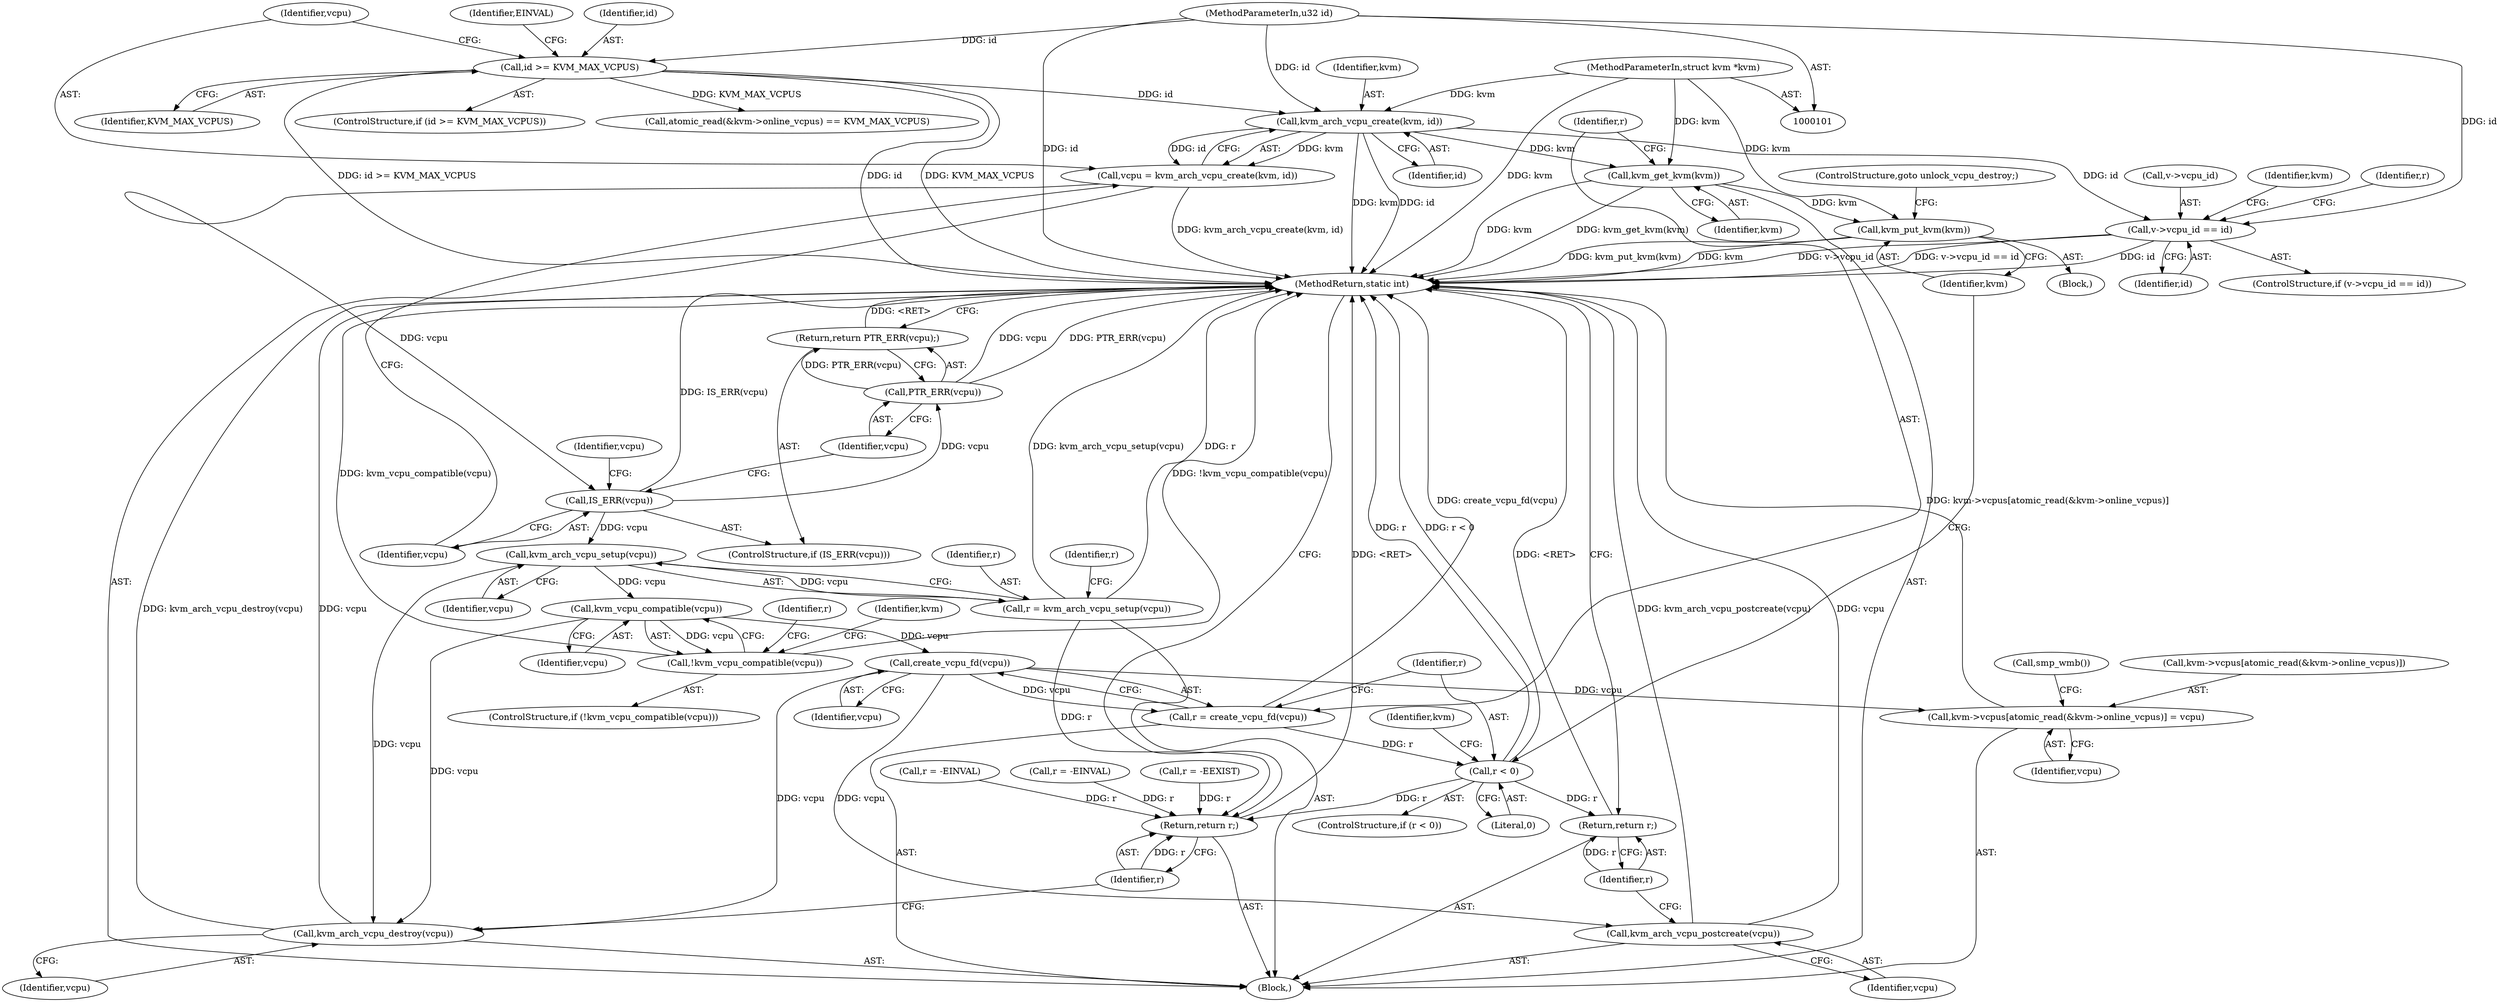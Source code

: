 digraph "0_linux_338c7dbadd2671189cec7faf64c84d01071b3f96@API" {
"1000117" [label="(Call,kvm_arch_vcpu_create(kvm, id))"];
"1000102" [label="(MethodParameterIn,struct kvm *kvm)"];
"1000109" [label="(Call,id >= KVM_MAX_VCPUS)"];
"1000103" [label="(MethodParameterIn,u32 id)"];
"1000115" [label="(Call,vcpu = kvm_arch_vcpu_create(kvm, id))"];
"1000121" [label="(Call,IS_ERR(vcpu))"];
"1000124" [label="(Call,PTR_ERR(vcpu))"];
"1000123" [label="(Return,return PTR_ERR(vcpu);)"];
"1000135" [label="(Call,kvm_arch_vcpu_setup(vcpu))"];
"1000133" [label="(Call,r = kvm_arch_vcpu_setup(vcpu))"];
"1000240" [label="(Return,return r;)"];
"1000147" [label="(Call,kvm_vcpu_compatible(vcpu))"];
"1000146" [label="(Call,!kvm_vcpu_compatible(vcpu))"];
"1000195" [label="(Call,create_vcpu_fd(vcpu))"];
"1000193" [label="(Call,r = create_vcpu_fd(vcpu))"];
"1000198" [label="(Call,r < 0)"];
"1000229" [label="(Return,return r;)"];
"1000205" [label="(Call,kvm->vcpus[atomic_read(&kvm->online_vcpus)] = vcpu)"];
"1000227" [label="(Call,kvm_arch_vcpu_postcreate(vcpu))"];
"1000238" [label="(Call,kvm_arch_vcpu_destroy(vcpu))"];
"1000170" [label="(Call,v->vcpu_id == id)"];
"1000191" [label="(Call,kvm_get_kvm(kvm))"];
"1000202" [label="(Call,kvm_put_kvm(kvm))"];
"1000129" [label="(Identifier,vcpu)"];
"1000238" [label="(Call,kvm_arch_vcpu_destroy(vcpu))"];
"1000125" [label="(Identifier,vcpu)"];
"1000104" [label="(Block,)"];
"1000195" [label="(Call,create_vcpu_fd(vcpu))"];
"1000202" [label="(Call,kvm_put_kvm(kvm))"];
"1000115" [label="(Call,vcpu = kvm_arch_vcpu_create(kvm, id))"];
"1000216" [label="(Call,smp_wmb())"];
"1000171" [label="(Call,v->vcpu_id)"];
"1000136" [label="(Identifier,vcpu)"];
"1000198" [label="(Call,r < 0)"];
"1000191" [label="(Call,kvm_get_kvm(kvm))"];
"1000108" [label="(ControlStructure,if (id >= KVM_MAX_VCPUS))"];
"1000160" [label="(Identifier,kvm)"];
"1000150" [label="(Call,r = -EINVAL)"];
"1000197" [label="(ControlStructure,if (r < 0))"];
"1000116" [label="(Identifier,vcpu)"];
"1000164" [label="(Call,r = -EINVAL)"];
"1000200" [label="(Literal,0)"];
"1000230" [label="(Identifier,r)"];
"1000227" [label="(Call,kvm_arch_vcpu_postcreate(vcpu))"];
"1000169" [label="(ControlStructure,if (v->vcpu_id == id))"];
"1000170" [label="(Call,v->vcpu_id == id)"];
"1000119" [label="(Identifier,id)"];
"1000133" [label="(Call,r = kvm_arch_vcpu_setup(vcpu))"];
"1000134" [label="(Identifier,r)"];
"1000156" [label="(Call,atomic_read(&kvm->online_vcpus) == KVM_MAX_VCPUS)"];
"1000228" [label="(Identifier,vcpu)"];
"1000201" [label="(Block,)"];
"1000196" [label="(Identifier,vcpu)"];
"1000204" [label="(ControlStructure,goto unlock_vcpu_destroy;)"];
"1000123" [label="(Return,return PTR_ERR(vcpu);)"];
"1000208" [label="(Identifier,kvm)"];
"1000174" [label="(Identifier,id)"];
"1000206" [label="(Call,kvm->vcpus[atomic_read(&kvm->online_vcpus)])"];
"1000192" [label="(Identifier,kvm)"];
"1000205" [label="(Call,kvm->vcpus[atomic_read(&kvm->online_vcpus)] = vcpu)"];
"1000135" [label="(Call,kvm_arch_vcpu_setup(vcpu))"];
"1000117" [label="(Call,kvm_arch_vcpu_create(kvm, id))"];
"1000121" [label="(Call,IS_ERR(vcpu))"];
"1000194" [label="(Identifier,r)"];
"1000184" [label="(Identifier,kvm)"];
"1000110" [label="(Identifier,id)"];
"1000215" [label="(Identifier,vcpu)"];
"1000148" [label="(Identifier,vcpu)"];
"1000111" [label="(Identifier,KVM_MAX_VCPUS)"];
"1000203" [label="(Identifier,kvm)"];
"1000120" [label="(ControlStructure,if (IS_ERR(vcpu)))"];
"1000176" [label="(Call,r = -EEXIST)"];
"1000124" [label="(Call,PTR_ERR(vcpu))"];
"1000242" [label="(MethodReturn,static int)"];
"1000102" [label="(MethodParameterIn,struct kvm *kvm)"];
"1000103" [label="(MethodParameterIn,u32 id)"];
"1000138" [label="(Identifier,r)"];
"1000122" [label="(Identifier,vcpu)"];
"1000114" [label="(Identifier,EINVAL)"];
"1000241" [label="(Identifier,r)"];
"1000146" [label="(Call,!kvm_vcpu_compatible(vcpu))"];
"1000199" [label="(Identifier,r)"];
"1000109" [label="(Call,id >= KVM_MAX_VCPUS)"];
"1000193" [label="(Call,r = create_vcpu_fd(vcpu))"];
"1000229" [label="(Return,return r;)"];
"1000151" [label="(Identifier,r)"];
"1000118" [label="(Identifier,kvm)"];
"1000147" [label="(Call,kvm_vcpu_compatible(vcpu))"];
"1000177" [label="(Identifier,r)"];
"1000240" [label="(Return,return r;)"];
"1000145" [label="(ControlStructure,if (!kvm_vcpu_compatible(vcpu)))"];
"1000239" [label="(Identifier,vcpu)"];
"1000117" -> "1000115"  [label="AST: "];
"1000117" -> "1000119"  [label="CFG: "];
"1000118" -> "1000117"  [label="AST: "];
"1000119" -> "1000117"  [label="AST: "];
"1000115" -> "1000117"  [label="CFG: "];
"1000117" -> "1000242"  [label="DDG: kvm"];
"1000117" -> "1000242"  [label="DDG: id"];
"1000117" -> "1000115"  [label="DDG: kvm"];
"1000117" -> "1000115"  [label="DDG: id"];
"1000102" -> "1000117"  [label="DDG: kvm"];
"1000109" -> "1000117"  [label="DDG: id"];
"1000103" -> "1000117"  [label="DDG: id"];
"1000117" -> "1000170"  [label="DDG: id"];
"1000117" -> "1000191"  [label="DDG: kvm"];
"1000102" -> "1000101"  [label="AST: "];
"1000102" -> "1000242"  [label="DDG: kvm"];
"1000102" -> "1000191"  [label="DDG: kvm"];
"1000102" -> "1000202"  [label="DDG: kvm"];
"1000109" -> "1000108"  [label="AST: "];
"1000109" -> "1000111"  [label="CFG: "];
"1000110" -> "1000109"  [label="AST: "];
"1000111" -> "1000109"  [label="AST: "];
"1000114" -> "1000109"  [label="CFG: "];
"1000116" -> "1000109"  [label="CFG: "];
"1000109" -> "1000242"  [label="DDG: id"];
"1000109" -> "1000242"  [label="DDG: KVM_MAX_VCPUS"];
"1000109" -> "1000242"  [label="DDG: id >= KVM_MAX_VCPUS"];
"1000103" -> "1000109"  [label="DDG: id"];
"1000109" -> "1000156"  [label="DDG: KVM_MAX_VCPUS"];
"1000103" -> "1000101"  [label="AST: "];
"1000103" -> "1000242"  [label="DDG: id"];
"1000103" -> "1000170"  [label="DDG: id"];
"1000115" -> "1000104"  [label="AST: "];
"1000116" -> "1000115"  [label="AST: "];
"1000122" -> "1000115"  [label="CFG: "];
"1000115" -> "1000242"  [label="DDG: kvm_arch_vcpu_create(kvm, id)"];
"1000115" -> "1000121"  [label="DDG: vcpu"];
"1000121" -> "1000120"  [label="AST: "];
"1000121" -> "1000122"  [label="CFG: "];
"1000122" -> "1000121"  [label="AST: "];
"1000125" -> "1000121"  [label="CFG: "];
"1000129" -> "1000121"  [label="CFG: "];
"1000121" -> "1000242"  [label="DDG: IS_ERR(vcpu)"];
"1000121" -> "1000124"  [label="DDG: vcpu"];
"1000121" -> "1000135"  [label="DDG: vcpu"];
"1000124" -> "1000123"  [label="AST: "];
"1000124" -> "1000125"  [label="CFG: "];
"1000125" -> "1000124"  [label="AST: "];
"1000123" -> "1000124"  [label="CFG: "];
"1000124" -> "1000242"  [label="DDG: vcpu"];
"1000124" -> "1000242"  [label="DDG: PTR_ERR(vcpu)"];
"1000124" -> "1000123"  [label="DDG: PTR_ERR(vcpu)"];
"1000123" -> "1000120"  [label="AST: "];
"1000242" -> "1000123"  [label="CFG: "];
"1000123" -> "1000242"  [label="DDG: <RET>"];
"1000135" -> "1000133"  [label="AST: "];
"1000135" -> "1000136"  [label="CFG: "];
"1000136" -> "1000135"  [label="AST: "];
"1000133" -> "1000135"  [label="CFG: "];
"1000135" -> "1000133"  [label="DDG: vcpu"];
"1000135" -> "1000147"  [label="DDG: vcpu"];
"1000135" -> "1000238"  [label="DDG: vcpu"];
"1000133" -> "1000104"  [label="AST: "];
"1000134" -> "1000133"  [label="AST: "];
"1000138" -> "1000133"  [label="CFG: "];
"1000133" -> "1000242"  [label="DDG: r"];
"1000133" -> "1000242"  [label="DDG: kvm_arch_vcpu_setup(vcpu)"];
"1000133" -> "1000240"  [label="DDG: r"];
"1000240" -> "1000104"  [label="AST: "];
"1000240" -> "1000241"  [label="CFG: "];
"1000241" -> "1000240"  [label="AST: "];
"1000242" -> "1000240"  [label="CFG: "];
"1000240" -> "1000242"  [label="DDG: <RET>"];
"1000241" -> "1000240"  [label="DDG: r"];
"1000150" -> "1000240"  [label="DDG: r"];
"1000198" -> "1000240"  [label="DDG: r"];
"1000176" -> "1000240"  [label="DDG: r"];
"1000164" -> "1000240"  [label="DDG: r"];
"1000147" -> "1000146"  [label="AST: "];
"1000147" -> "1000148"  [label="CFG: "];
"1000148" -> "1000147"  [label="AST: "];
"1000146" -> "1000147"  [label="CFG: "];
"1000147" -> "1000146"  [label="DDG: vcpu"];
"1000147" -> "1000195"  [label="DDG: vcpu"];
"1000147" -> "1000238"  [label="DDG: vcpu"];
"1000146" -> "1000145"  [label="AST: "];
"1000151" -> "1000146"  [label="CFG: "];
"1000160" -> "1000146"  [label="CFG: "];
"1000146" -> "1000242"  [label="DDG: !kvm_vcpu_compatible(vcpu)"];
"1000146" -> "1000242"  [label="DDG: kvm_vcpu_compatible(vcpu)"];
"1000195" -> "1000193"  [label="AST: "];
"1000195" -> "1000196"  [label="CFG: "];
"1000196" -> "1000195"  [label="AST: "];
"1000193" -> "1000195"  [label="CFG: "];
"1000195" -> "1000193"  [label="DDG: vcpu"];
"1000195" -> "1000205"  [label="DDG: vcpu"];
"1000195" -> "1000227"  [label="DDG: vcpu"];
"1000195" -> "1000238"  [label="DDG: vcpu"];
"1000193" -> "1000104"  [label="AST: "];
"1000194" -> "1000193"  [label="AST: "];
"1000199" -> "1000193"  [label="CFG: "];
"1000193" -> "1000242"  [label="DDG: create_vcpu_fd(vcpu)"];
"1000193" -> "1000198"  [label="DDG: r"];
"1000198" -> "1000197"  [label="AST: "];
"1000198" -> "1000200"  [label="CFG: "];
"1000199" -> "1000198"  [label="AST: "];
"1000200" -> "1000198"  [label="AST: "];
"1000203" -> "1000198"  [label="CFG: "];
"1000208" -> "1000198"  [label="CFG: "];
"1000198" -> "1000242"  [label="DDG: r"];
"1000198" -> "1000242"  [label="DDG: r < 0"];
"1000198" -> "1000229"  [label="DDG: r"];
"1000229" -> "1000104"  [label="AST: "];
"1000229" -> "1000230"  [label="CFG: "];
"1000230" -> "1000229"  [label="AST: "];
"1000242" -> "1000229"  [label="CFG: "];
"1000229" -> "1000242"  [label="DDG: <RET>"];
"1000230" -> "1000229"  [label="DDG: r"];
"1000205" -> "1000104"  [label="AST: "];
"1000205" -> "1000215"  [label="CFG: "];
"1000206" -> "1000205"  [label="AST: "];
"1000215" -> "1000205"  [label="AST: "];
"1000216" -> "1000205"  [label="CFG: "];
"1000205" -> "1000242"  [label="DDG: kvm->vcpus[atomic_read(&kvm->online_vcpus)]"];
"1000227" -> "1000104"  [label="AST: "];
"1000227" -> "1000228"  [label="CFG: "];
"1000228" -> "1000227"  [label="AST: "];
"1000230" -> "1000227"  [label="CFG: "];
"1000227" -> "1000242"  [label="DDG: kvm_arch_vcpu_postcreate(vcpu)"];
"1000227" -> "1000242"  [label="DDG: vcpu"];
"1000238" -> "1000104"  [label="AST: "];
"1000238" -> "1000239"  [label="CFG: "];
"1000239" -> "1000238"  [label="AST: "];
"1000241" -> "1000238"  [label="CFG: "];
"1000238" -> "1000242"  [label="DDG: vcpu"];
"1000238" -> "1000242"  [label="DDG: kvm_arch_vcpu_destroy(vcpu)"];
"1000170" -> "1000169"  [label="AST: "];
"1000170" -> "1000174"  [label="CFG: "];
"1000171" -> "1000170"  [label="AST: "];
"1000174" -> "1000170"  [label="AST: "];
"1000177" -> "1000170"  [label="CFG: "];
"1000184" -> "1000170"  [label="CFG: "];
"1000170" -> "1000242"  [label="DDG: v->vcpu_id"];
"1000170" -> "1000242"  [label="DDG: v->vcpu_id == id"];
"1000170" -> "1000242"  [label="DDG: id"];
"1000191" -> "1000104"  [label="AST: "];
"1000191" -> "1000192"  [label="CFG: "];
"1000192" -> "1000191"  [label="AST: "];
"1000194" -> "1000191"  [label="CFG: "];
"1000191" -> "1000242"  [label="DDG: kvm_get_kvm(kvm)"];
"1000191" -> "1000242"  [label="DDG: kvm"];
"1000191" -> "1000202"  [label="DDG: kvm"];
"1000202" -> "1000201"  [label="AST: "];
"1000202" -> "1000203"  [label="CFG: "];
"1000203" -> "1000202"  [label="AST: "];
"1000204" -> "1000202"  [label="CFG: "];
"1000202" -> "1000242"  [label="DDG: kvm"];
"1000202" -> "1000242"  [label="DDG: kvm_put_kvm(kvm)"];
}
